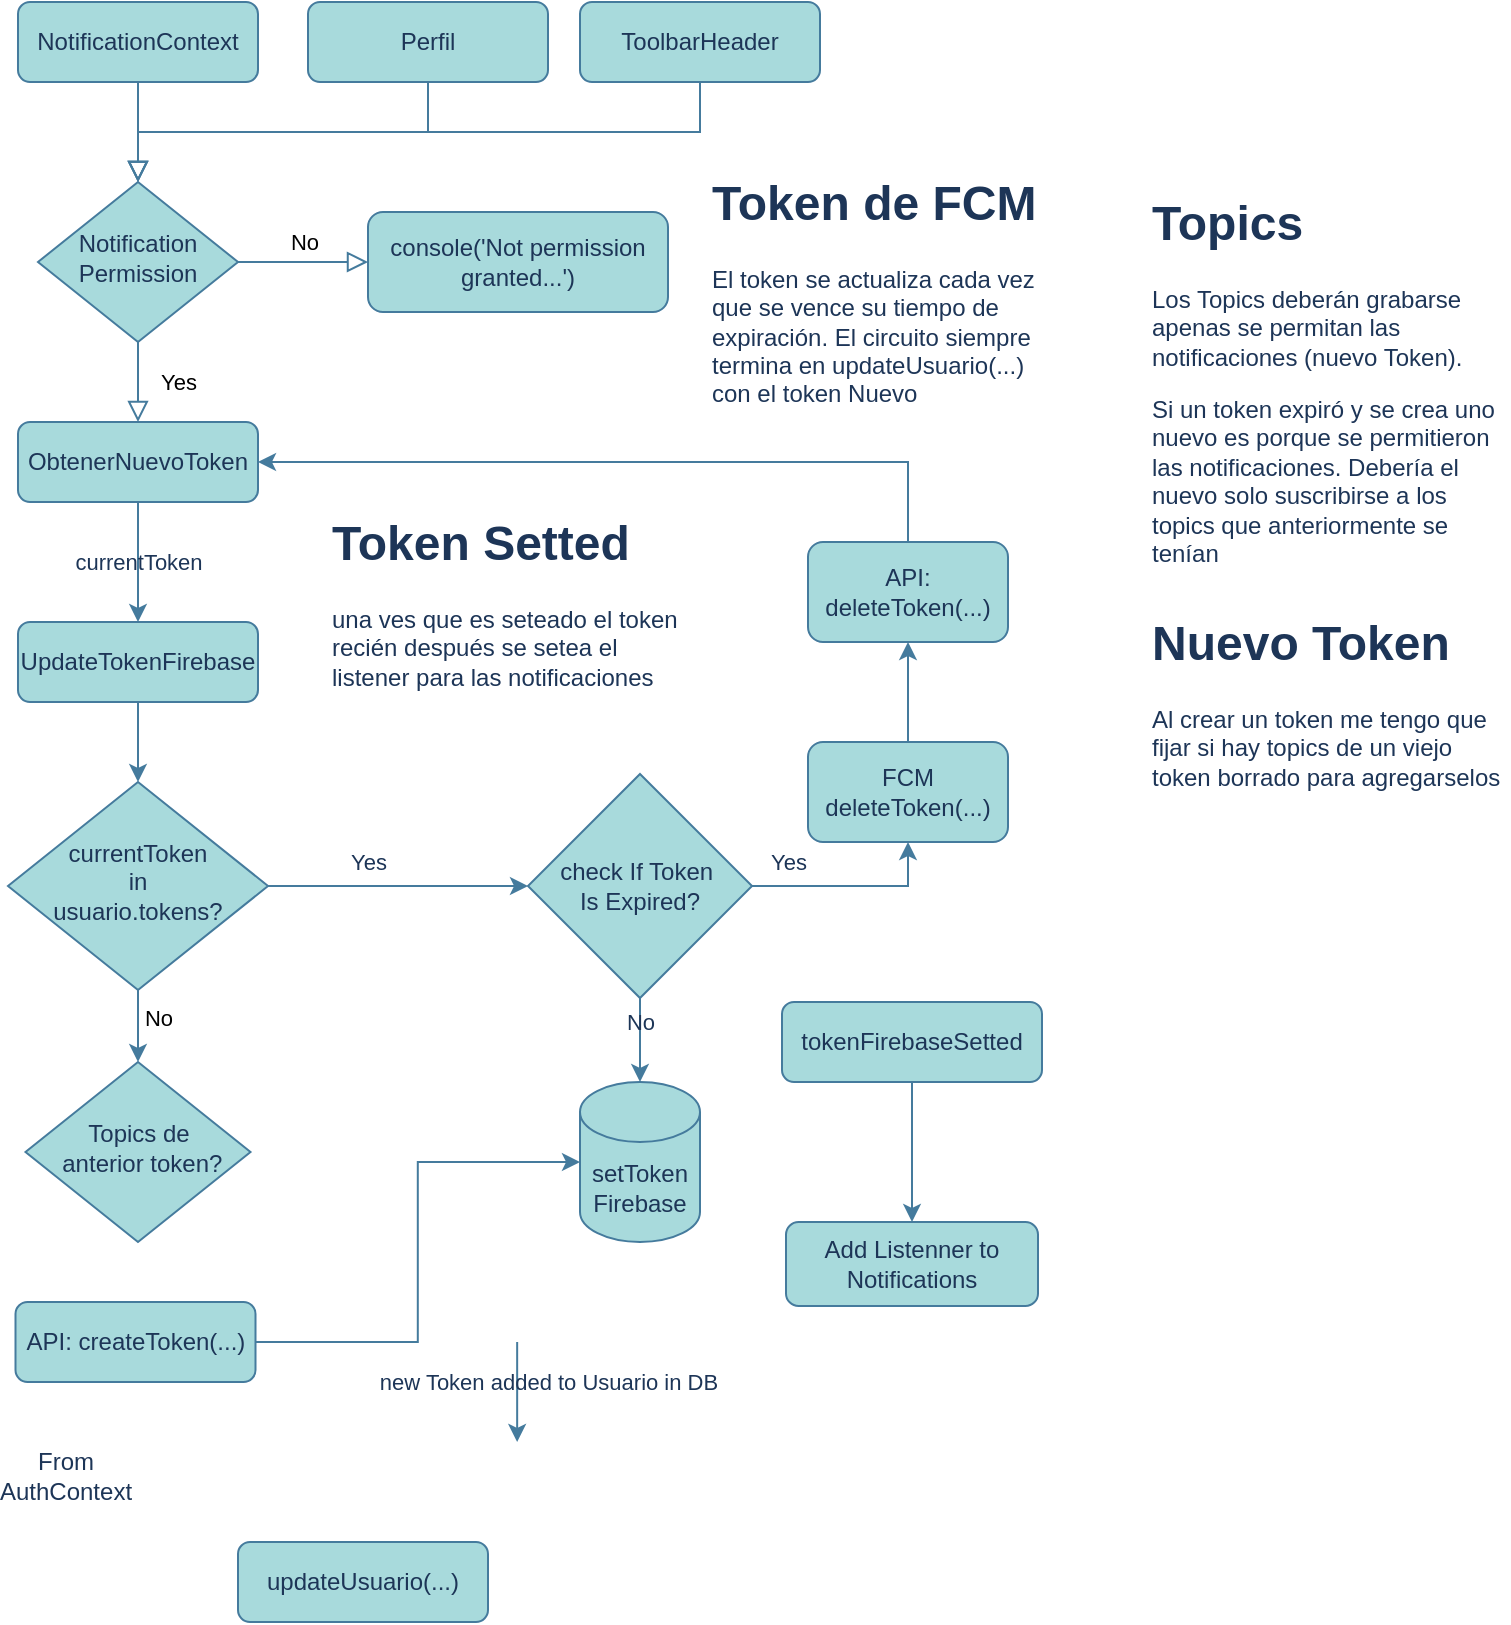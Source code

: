 <mxfile version="27.1.6">
  <diagram id="C5RBs43oDa-KdzZeNtuy" name="Page-1">
    <mxGraphModel dx="868" dy="510" grid="1" gridSize="10" guides="1" tooltips="1" connect="1" arrows="1" fold="1" page="1" pageScale="1" pageWidth="827" pageHeight="1169" math="0" shadow="0">
      <root>
        <mxCell id="WIyWlLk6GJQsqaUBKTNV-0" />
        <mxCell id="WIyWlLk6GJQsqaUBKTNV-1" parent="WIyWlLk6GJQsqaUBKTNV-0" />
        <mxCell id="WIyWlLk6GJQsqaUBKTNV-2" value="" style="rounded=0;html=1;jettySize=auto;orthogonalLoop=1;fontSize=11;endArrow=block;endFill=0;endSize=8;strokeWidth=1;shadow=0;labelBackgroundColor=none;edgeStyle=orthogonalEdgeStyle;fontColor=default;strokeColor=#457B9D;" parent="WIyWlLk6GJQsqaUBKTNV-1" source="WIyWlLk6GJQsqaUBKTNV-3" target="WIyWlLk6GJQsqaUBKTNV-6" edge="1">
          <mxGeometry relative="1" as="geometry" />
        </mxCell>
        <mxCell id="WIyWlLk6GJQsqaUBKTNV-3" value="NotificationContext" style="rounded=1;whiteSpace=wrap;html=1;fontSize=12;glass=0;strokeWidth=1;shadow=0;labelBackgroundColor=none;fillColor=#A8DADC;strokeColor=#457B9D;fontColor=#1D3557;" parent="WIyWlLk6GJQsqaUBKTNV-1" vertex="1">
          <mxGeometry x="45" y="20" width="120" height="40" as="geometry" />
        </mxCell>
        <mxCell id="WIyWlLk6GJQsqaUBKTNV-4" value="Yes" style="rounded=0;html=1;jettySize=auto;orthogonalLoop=1;fontSize=11;endArrow=block;endFill=0;endSize=8;strokeWidth=1;shadow=0;labelBackgroundColor=none;edgeStyle=orthogonalEdgeStyle;entryX=0.5;entryY=0;entryDx=0;entryDy=0;fontColor=default;strokeColor=#457B9D;" parent="WIyWlLk6GJQsqaUBKTNV-1" source="WIyWlLk6GJQsqaUBKTNV-6" target="Fsut3es_01sV25xn8ULf-1" edge="1">
          <mxGeometry y="20" relative="1" as="geometry">
            <mxPoint as="offset" />
          </mxGeometry>
        </mxCell>
        <mxCell id="WIyWlLk6GJQsqaUBKTNV-5" value="No" style="edgeStyle=orthogonalEdgeStyle;rounded=0;html=1;jettySize=auto;orthogonalLoop=1;fontSize=11;endArrow=block;endFill=0;endSize=8;strokeWidth=1;shadow=0;labelBackgroundColor=none;fontColor=default;strokeColor=#457B9D;" parent="WIyWlLk6GJQsqaUBKTNV-1" source="WIyWlLk6GJQsqaUBKTNV-6" target="WIyWlLk6GJQsqaUBKTNV-7" edge="1">
          <mxGeometry y="10" relative="1" as="geometry">
            <mxPoint as="offset" />
          </mxGeometry>
        </mxCell>
        <mxCell id="WIyWlLk6GJQsqaUBKTNV-6" value="Notification Permission" style="rhombus;whiteSpace=wrap;html=1;shadow=0;fontFamily=Helvetica;fontSize=12;align=center;strokeWidth=1;spacing=6;spacingTop=-4;labelBackgroundColor=none;fillColor=#A8DADC;strokeColor=#457B9D;fontColor=#1D3557;" parent="WIyWlLk6GJQsqaUBKTNV-1" vertex="1">
          <mxGeometry x="55" y="110" width="100" height="80" as="geometry" />
        </mxCell>
        <mxCell id="WIyWlLk6GJQsqaUBKTNV-7" value="console(&#39;Not permission granted...&#39;)" style="rounded=1;whiteSpace=wrap;html=1;fontSize=12;glass=0;strokeWidth=1;shadow=0;labelBackgroundColor=none;fillColor=#A8DADC;strokeColor=#457B9D;fontColor=#1D3557;" parent="WIyWlLk6GJQsqaUBKTNV-1" vertex="1">
          <mxGeometry x="220" y="125" width="150" height="50" as="geometry" />
        </mxCell>
        <mxCell id="Fsut3es_01sV25xn8ULf-19" style="edgeStyle=orthogonalEdgeStyle;rounded=0;orthogonalLoop=1;jettySize=auto;html=1;exitX=1;exitY=0.5;exitDx=0;exitDy=0;labelBackgroundColor=none;fontColor=default;strokeColor=#457B9D;" parent="WIyWlLk6GJQsqaUBKTNV-1" source="WIyWlLk6GJQsqaUBKTNV-10" target="Fsut3es_01sV25xn8ULf-17" edge="1">
          <mxGeometry relative="1" as="geometry" />
        </mxCell>
        <mxCell id="Fsut3es_01sV25xn8ULf-20" value="Yes" style="edgeLabel;html=1;align=center;verticalAlign=middle;resizable=0;points=[];labelBackgroundColor=none;fontColor=#1D3557;" parent="Fsut3es_01sV25xn8ULf-19" vertex="1" connectable="0">
          <mxGeometry x="-0.817" y="1" relative="1" as="geometry">
            <mxPoint x="38" y="-11" as="offset" />
          </mxGeometry>
        </mxCell>
        <mxCell id="WIyWlLk6GJQsqaUBKTNV-10" value="currentToken&lt;div&gt;in&lt;/div&gt;&lt;div&gt;usuario.tokens?&lt;/div&gt;" style="rhombus;whiteSpace=wrap;html=1;shadow=0;fontFamily=Helvetica;fontSize=12;align=center;strokeWidth=1;spacing=6;spacingTop=-4;labelBackgroundColor=none;fillColor=#A8DADC;strokeColor=#457B9D;fontColor=#1D3557;" parent="WIyWlLk6GJQsqaUBKTNV-1" vertex="1">
          <mxGeometry x="40" y="410" width="130" height="104" as="geometry" />
        </mxCell>
        <mxCell id="Fsut3es_01sV25xn8ULf-14" style="edgeStyle=orthogonalEdgeStyle;rounded=0;orthogonalLoop=1;jettySize=auto;html=1;exitX=0.5;exitY=1;exitDx=0;exitDy=0;entryX=0.5;entryY=0;entryDx=0;entryDy=0;labelBackgroundColor=none;fontColor=default;strokeColor=#457B9D;" parent="WIyWlLk6GJQsqaUBKTNV-1" edge="1">
          <mxGeometry relative="1" as="geometry">
            <mxPoint x="294.58" y="690" as="sourcePoint" />
            <mxPoint x="294.58" y="740" as="targetPoint" />
          </mxGeometry>
        </mxCell>
        <mxCell id="Fsut3es_01sV25xn8ULf-16" value="new Token added to Usuario in DB" style="edgeLabel;html=1;align=center;verticalAlign=middle;resizable=0;points=[];labelBackgroundColor=none;fontColor=#1D3557;" parent="Fsut3es_01sV25xn8ULf-14" vertex="1" connectable="0">
          <mxGeometry x="-0.213" y="1" relative="1" as="geometry">
            <mxPoint x="14" as="offset" />
          </mxGeometry>
        </mxCell>
        <mxCell id="WIyWlLk6GJQsqaUBKTNV-11" value="API: createToken(...)" style="rounded=1;whiteSpace=wrap;html=1;fontSize=12;glass=0;strokeWidth=1;shadow=0;labelBackgroundColor=none;fillColor=#A8DADC;strokeColor=#457B9D;fontColor=#1D3557;" parent="WIyWlLk6GJQsqaUBKTNV-1" vertex="1">
          <mxGeometry x="43.75" y="670" width="120" height="40" as="geometry" />
        </mxCell>
        <mxCell id="WIyWlLk6GJQsqaUBKTNV-12" value="Add Listenner to Notifications" style="rounded=1;whiteSpace=wrap;html=1;fontSize=12;glass=0;strokeWidth=1;shadow=0;labelBackgroundColor=none;fillColor=#A8DADC;strokeColor=#457B9D;fontColor=#1D3557;" parent="WIyWlLk6GJQsqaUBKTNV-1" vertex="1">
          <mxGeometry x="429" y="630" width="126" height="42" as="geometry" />
        </mxCell>
        <mxCell id="Fsut3es_01sV25xn8ULf-2" style="edgeStyle=orthogonalEdgeStyle;rounded=0;orthogonalLoop=1;jettySize=auto;html=1;exitX=0.5;exitY=1;exitDx=0;exitDy=0;entryX=0.5;entryY=0;entryDx=0;entryDy=0;labelBackgroundColor=none;fontColor=default;strokeColor=#457B9D;" parent="WIyWlLk6GJQsqaUBKTNV-1" source="Fsut3es_01sV25xn8ULf-1" target="Fsut3es_01sV25xn8ULf-5" edge="1">
          <mxGeometry relative="1" as="geometry" />
        </mxCell>
        <mxCell id="Fsut3es_01sV25xn8ULf-11" value="currentToken" style="edgeLabel;html=1;align=center;verticalAlign=middle;resizable=0;points=[];labelBackgroundColor=none;fontColor=#1D3557;" parent="Fsut3es_01sV25xn8ULf-2" vertex="1" connectable="0">
          <mxGeometry x="-0.36" y="-1" relative="1" as="geometry">
            <mxPoint x="1" y="11" as="offset" />
          </mxGeometry>
        </mxCell>
        <mxCell id="Fsut3es_01sV25xn8ULf-1" value="ObtenerNuevoToken" style="rounded=1;whiteSpace=wrap;html=1;fontSize=12;glass=0;strokeWidth=1;shadow=0;labelBackgroundColor=none;fillColor=#A8DADC;strokeColor=#457B9D;fontColor=#1D3557;" parent="WIyWlLk6GJQsqaUBKTNV-1" vertex="1">
          <mxGeometry x="45" y="230" width="120" height="40" as="geometry" />
        </mxCell>
        <mxCell id="Fsut3es_01sV25xn8ULf-6" style="edgeStyle=orthogonalEdgeStyle;rounded=0;orthogonalLoop=1;jettySize=auto;html=1;exitX=0.5;exitY=1;exitDx=0;exitDy=0;entryX=0.5;entryY=0;entryDx=0;entryDy=0;labelBackgroundColor=none;fontColor=default;strokeColor=#457B9D;" parent="WIyWlLk6GJQsqaUBKTNV-1" source="Fsut3es_01sV25xn8ULf-5" target="WIyWlLk6GJQsqaUBKTNV-10" edge="1">
          <mxGeometry relative="1" as="geometry" />
        </mxCell>
        <mxCell id="Fsut3es_01sV25xn8ULf-5" value="UpdateTokenFirebase" style="rounded=1;whiteSpace=wrap;html=1;fontSize=12;glass=0;strokeWidth=1;shadow=0;labelBackgroundColor=none;fillColor=#A8DADC;strokeColor=#457B9D;fontColor=#1D3557;" parent="WIyWlLk6GJQsqaUBKTNV-1" vertex="1">
          <mxGeometry x="45" y="330" width="120" height="40" as="geometry" />
        </mxCell>
        <mxCell id="Fsut3es_01sV25xn8ULf-13" value="updateUsuario(...)" style="rounded=1;whiteSpace=wrap;html=1;fontSize=12;glass=0;strokeWidth=1;shadow=0;labelBackgroundColor=none;fillColor=#A8DADC;strokeColor=#457B9D;fontColor=#1D3557;" parent="WIyWlLk6GJQsqaUBKTNV-1" vertex="1">
          <mxGeometry x="155" y="790" width="125" height="40" as="geometry" />
        </mxCell>
        <mxCell id="Fsut3es_01sV25xn8ULf-15" value="From AuthContext" style="text;html=1;align=center;verticalAlign=middle;whiteSpace=wrap;rounded=0;labelBackgroundColor=none;fontColor=#1D3557;" parent="WIyWlLk6GJQsqaUBKTNV-1" vertex="1">
          <mxGeometry x="39.25" y="742" width="60" height="30" as="geometry" />
        </mxCell>
        <mxCell id="Fsut3es_01sV25xn8ULf-21" style="edgeStyle=orthogonalEdgeStyle;rounded=0;orthogonalLoop=1;jettySize=auto;html=1;exitX=0.5;exitY=1;exitDx=0;exitDy=0;entryX=0.5;entryY=0;entryDx=0;entryDy=0;entryPerimeter=0;labelBackgroundColor=none;fontColor=default;strokeColor=#457B9D;" parent="WIyWlLk6GJQsqaUBKTNV-1" source="Fsut3es_01sV25xn8ULf-17" target="Fsut3es_01sV25xn8ULf-39" edge="1">
          <mxGeometry relative="1" as="geometry" />
        </mxCell>
        <mxCell id="Fsut3es_01sV25xn8ULf-38" value="No" style="edgeLabel;html=1;align=center;verticalAlign=middle;resizable=0;points=[];labelBackgroundColor=none;fontColor=#1D3557;" parent="Fsut3es_01sV25xn8ULf-21" vertex="1" connectable="0">
          <mxGeometry x="-0.683" relative="1" as="geometry">
            <mxPoint y="5" as="offset" />
          </mxGeometry>
        </mxCell>
        <mxCell id="Fsut3es_01sV25xn8ULf-33" style="edgeStyle=orthogonalEdgeStyle;rounded=0;orthogonalLoop=1;jettySize=auto;html=1;exitX=1;exitY=0.5;exitDx=0;exitDy=0;entryX=0.5;entryY=1;entryDx=0;entryDy=0;labelBackgroundColor=none;fontColor=default;strokeColor=#457B9D;" parent="WIyWlLk6GJQsqaUBKTNV-1" source="Fsut3es_01sV25xn8ULf-17" target="Fsut3es_01sV25xn8ULf-32" edge="1">
          <mxGeometry relative="1" as="geometry" />
        </mxCell>
        <mxCell id="Fsut3es_01sV25xn8ULf-37" value="Yes" style="edgeLabel;html=1;align=center;verticalAlign=middle;resizable=0;points=[];labelBackgroundColor=none;fontColor=#1D3557;" parent="Fsut3es_01sV25xn8ULf-33" vertex="1" connectable="0">
          <mxGeometry x="-0.422" y="-1" relative="1" as="geometry">
            <mxPoint x="-11" y="-13" as="offset" />
          </mxGeometry>
        </mxCell>
        <mxCell id="Fsut3es_01sV25xn8ULf-17" value="check If Token&amp;nbsp;&lt;div&gt;Is Expired?&lt;/div&gt;" style="rhombus;whiteSpace=wrap;html=1;labelBackgroundColor=none;fillColor=#A8DADC;strokeColor=#457B9D;fontColor=#1D3557;" parent="WIyWlLk6GJQsqaUBKTNV-1" vertex="1">
          <mxGeometry x="300" y="406" width="112" height="112" as="geometry" />
        </mxCell>
        <mxCell id="Fsut3es_01sV25xn8ULf-31" style="edgeStyle=orthogonalEdgeStyle;rounded=0;orthogonalLoop=1;jettySize=auto;html=1;exitX=0.5;exitY=0;exitDx=0;exitDy=0;entryX=1;entryY=0.5;entryDx=0;entryDy=0;labelBackgroundColor=none;fontColor=default;strokeColor=#457B9D;" parent="WIyWlLk6GJQsqaUBKTNV-1" source="Fsut3es_01sV25xn8ULf-29" target="Fsut3es_01sV25xn8ULf-1" edge="1">
          <mxGeometry relative="1" as="geometry" />
        </mxCell>
        <mxCell id="Fsut3es_01sV25xn8ULf-29" value="API: deleteToken(...)" style="rounded=1;whiteSpace=wrap;html=1;labelBackgroundColor=none;fillColor=#A8DADC;strokeColor=#457B9D;fontColor=#1D3557;" parent="WIyWlLk6GJQsqaUBKTNV-1" vertex="1">
          <mxGeometry x="440" y="290" width="100" height="50" as="geometry" />
        </mxCell>
        <mxCell id="Fsut3es_01sV25xn8ULf-34" style="edgeStyle=orthogonalEdgeStyle;rounded=0;orthogonalLoop=1;jettySize=auto;html=1;exitX=0.5;exitY=0;exitDx=0;exitDy=0;entryX=0.5;entryY=1;entryDx=0;entryDy=0;labelBackgroundColor=none;fontColor=default;strokeColor=#457B9D;" parent="WIyWlLk6GJQsqaUBKTNV-1" source="Fsut3es_01sV25xn8ULf-32" target="Fsut3es_01sV25xn8ULf-29" edge="1">
          <mxGeometry relative="1" as="geometry" />
        </mxCell>
        <mxCell id="Fsut3es_01sV25xn8ULf-32" value="FCM&lt;div&gt;deleteToken(...)&lt;/div&gt;" style="rounded=1;whiteSpace=wrap;html=1;labelBackgroundColor=none;fillColor=#A8DADC;strokeColor=#457B9D;fontColor=#1D3557;" parent="WIyWlLk6GJQsqaUBKTNV-1" vertex="1">
          <mxGeometry x="440" y="390" width="100" height="50" as="geometry" />
        </mxCell>
        <mxCell id="Fsut3es_01sV25xn8ULf-36" value="&lt;h1 style=&quot;margin-top: 0px;&quot;&gt;Token de FCM&lt;/h1&gt;&lt;p&gt;El token se actualiza cada vez que se vence su tiempo de expiración. El circuito siempre termina en updateUsuario(...) con el token Nuevo&lt;/p&gt;" style="text;html=1;whiteSpace=wrap;overflow=hidden;rounded=0;labelBackgroundColor=none;fontColor=#1D3557;" parent="WIyWlLk6GJQsqaUBKTNV-1" vertex="1">
          <mxGeometry x="390" y="100" width="180" height="120" as="geometry" />
        </mxCell>
        <mxCell id="Fsut3es_01sV25xn8ULf-39" value="setToken Firebase" style="shape=cylinder3;whiteSpace=wrap;html=1;boundedLbl=1;backgroundOutline=1;size=15;labelBackgroundColor=none;fillColor=#A8DADC;strokeColor=#457B9D;fontColor=#1D3557;" parent="WIyWlLk6GJQsqaUBKTNV-1" vertex="1">
          <mxGeometry x="326" y="560" width="60" height="80" as="geometry" />
        </mxCell>
        <mxCell id="Fsut3es_01sV25xn8ULf-43" style="edgeStyle=orthogonalEdgeStyle;rounded=0;orthogonalLoop=1;jettySize=auto;html=1;exitX=0.5;exitY=1;exitDx=0;exitDy=0;labelBackgroundColor=none;fontColor=default;strokeColor=#457B9D;" parent="WIyWlLk6GJQsqaUBKTNV-1" source="Fsut3es_01sV25xn8ULf-42" target="WIyWlLk6GJQsqaUBKTNV-12" edge="1">
          <mxGeometry relative="1" as="geometry" />
        </mxCell>
        <mxCell id="Fsut3es_01sV25xn8ULf-42" value="tokenFirebaseSetted" style="rounded=1;whiteSpace=wrap;html=1;labelBackgroundColor=none;fillColor=#A8DADC;strokeColor=#457B9D;fontColor=#1D3557;" parent="WIyWlLk6GJQsqaUBKTNV-1" vertex="1">
          <mxGeometry x="427" y="520" width="130" height="40" as="geometry" />
        </mxCell>
        <mxCell id="Fsut3es_01sV25xn8ULf-44" value="&lt;h1 style=&quot;margin-top: 0px;&quot;&gt;Token Setted&lt;/h1&gt;&lt;p&gt;una ves que es seteado el token recién después se setea el listener para las notificaciones&lt;/p&gt;" style="text;html=1;whiteSpace=wrap;overflow=hidden;rounded=0;labelBackgroundColor=none;fontColor=#1D3557;" parent="WIyWlLk6GJQsqaUBKTNV-1" vertex="1">
          <mxGeometry x="200" y="270" width="180" height="110" as="geometry" />
        </mxCell>
        <mxCell id="Fsut3es_01sV25xn8ULf-45" style="edgeStyle=orthogonalEdgeStyle;rounded=0;orthogonalLoop=1;jettySize=auto;html=1;exitX=1;exitY=0.5;exitDx=0;exitDy=0;entryX=0;entryY=0.5;entryDx=0;entryDy=0;entryPerimeter=0;labelBackgroundColor=none;fontColor=default;strokeColor=#457B9D;" parent="WIyWlLk6GJQsqaUBKTNV-1" source="WIyWlLk6GJQsqaUBKTNV-11" target="Fsut3es_01sV25xn8ULf-39" edge="1">
          <mxGeometry relative="1" as="geometry" />
        </mxCell>
        <mxCell id="TBDpGkzfTCptVEN99-Ej-0" value="Perfil" style="rounded=1;whiteSpace=wrap;html=1;fontSize=12;glass=0;strokeWidth=1;shadow=0;labelBackgroundColor=none;fillColor=#A8DADC;strokeColor=#457B9D;fontColor=#1D3557;" parent="WIyWlLk6GJQsqaUBKTNV-1" vertex="1">
          <mxGeometry x="190" y="20" width="120" height="40" as="geometry" />
        </mxCell>
        <mxCell id="TBDpGkzfTCptVEN99-Ej-1" value="ToolbarHeader" style="rounded=1;whiteSpace=wrap;html=1;fontSize=12;glass=0;strokeWidth=1;shadow=0;labelBackgroundColor=none;fillColor=#A8DADC;strokeColor=#457B9D;fontColor=#1D3557;" parent="WIyWlLk6GJQsqaUBKTNV-1" vertex="1">
          <mxGeometry x="326" y="20" width="120" height="40" as="geometry" />
        </mxCell>
        <mxCell id="TBDpGkzfTCptVEN99-Ej-4" value="" style="rounded=0;html=1;jettySize=auto;orthogonalLoop=1;fontSize=11;endArrow=block;endFill=0;endSize=8;strokeWidth=1;shadow=0;labelBackgroundColor=none;edgeStyle=orthogonalEdgeStyle;fontColor=default;strokeColor=#457B9D;exitX=0.5;exitY=1;exitDx=0;exitDy=0;entryX=0.5;entryY=0;entryDx=0;entryDy=0;" parent="WIyWlLk6GJQsqaUBKTNV-1" source="TBDpGkzfTCptVEN99-Ej-0" target="WIyWlLk6GJQsqaUBKTNV-6" edge="1">
          <mxGeometry relative="1" as="geometry">
            <mxPoint x="170" y="75" as="sourcePoint" />
            <mxPoint x="170" y="125" as="targetPoint" />
          </mxGeometry>
        </mxCell>
        <mxCell id="TBDpGkzfTCptVEN99-Ej-6" value="" style="rounded=0;html=1;jettySize=auto;orthogonalLoop=1;fontSize=11;endArrow=block;endFill=0;endSize=8;strokeWidth=1;shadow=0;labelBackgroundColor=none;edgeStyle=orthogonalEdgeStyle;fontColor=default;strokeColor=#457B9D;exitX=0.5;exitY=1;exitDx=0;exitDy=0;entryX=0.5;entryY=0;entryDx=0;entryDy=0;" parent="WIyWlLk6GJQsqaUBKTNV-1" source="TBDpGkzfTCptVEN99-Ej-1" target="WIyWlLk6GJQsqaUBKTNV-6" edge="1">
          <mxGeometry relative="1" as="geometry">
            <mxPoint x="306" y="69" as="sourcePoint" />
            <mxPoint x="306" y="119" as="targetPoint" />
          </mxGeometry>
        </mxCell>
        <mxCell id="3Ujju1Q3XjgvjEEiof8V-0" value="&lt;h1 style=&quot;margin-top: 0px;&quot;&gt;Topics&lt;/h1&gt;&lt;p&gt;Los Topics deberán grabarse apenas se permitan las notificaciones (nuevo Token).&lt;/p&gt;&lt;p&gt;Si un token expiró y se crea uno nuevo es porque se permitieron las notificaciones. Debería el nuevo solo suscribirse a los topics que anteriormente se tenían&lt;/p&gt;" style="text;html=1;whiteSpace=wrap;overflow=hidden;rounded=0;labelBackgroundColor=none;fontColor=#1D3557;" vertex="1" parent="WIyWlLk6GJQsqaUBKTNV-1">
          <mxGeometry x="610" y="110" width="180" height="200" as="geometry" />
        </mxCell>
        <mxCell id="3Ujju1Q3XjgvjEEiof8V-1" value="&lt;h1 style=&quot;margin-top: 0px;&quot;&gt;Nuevo Token&lt;/h1&gt;&lt;p&gt;Al crear un token me tengo que fijar si hay topics de un viejo token borrado para agregarselos&lt;/p&gt;" style="text;html=1;whiteSpace=wrap;overflow=hidden;rounded=0;labelBackgroundColor=none;fontColor=#1D3557;" vertex="1" parent="WIyWlLk6GJQsqaUBKTNV-1">
          <mxGeometry x="610" y="320" width="180" height="100" as="geometry" />
        </mxCell>
        <mxCell id="3Ujju1Q3XjgvjEEiof8V-5" value="Topics de&lt;div&gt;&amp;nbsp;anterior token?&lt;/div&gt;" style="rhombus;whiteSpace=wrap;html=1;shadow=0;fontFamily=Helvetica;fontSize=12;align=center;strokeWidth=1;spacing=6;spacingTop=-4;labelBackgroundColor=none;fillColor=#A8DADC;strokeColor=#457B9D;fontColor=#1D3557;" vertex="1" parent="WIyWlLk6GJQsqaUBKTNV-1">
          <mxGeometry x="48.75" y="550" width="112.5" height="90" as="geometry" />
        </mxCell>
        <mxCell id="3Ujju1Q3XjgvjEEiof8V-11" style="edgeStyle=orthogonalEdgeStyle;rounded=0;orthogonalLoop=1;jettySize=auto;html=1;exitX=0.5;exitY=1;exitDx=0;exitDy=0;entryX=0.5;entryY=0;entryDx=0;entryDy=0;labelBackgroundColor=none;fontColor=default;strokeColor=#457B9D;" edge="1" parent="WIyWlLk6GJQsqaUBKTNV-1" source="WIyWlLk6GJQsqaUBKTNV-10" target="3Ujju1Q3XjgvjEEiof8V-5">
          <mxGeometry relative="1" as="geometry">
            <mxPoint x="150" y="530" as="sourcePoint" />
            <mxPoint x="150" y="580" as="targetPoint" />
          </mxGeometry>
        </mxCell>
        <mxCell id="3Ujju1Q3XjgvjEEiof8V-13" value="No" style="edgeLabel;html=1;align=center;verticalAlign=middle;resizable=0;points=[];" vertex="1" connectable="0" parent="3Ujju1Q3XjgvjEEiof8V-11">
          <mxGeometry x="-0.055" y="-1" relative="1" as="geometry">
            <mxPoint x="11" y="-3" as="offset" />
          </mxGeometry>
        </mxCell>
      </root>
    </mxGraphModel>
  </diagram>
</mxfile>
